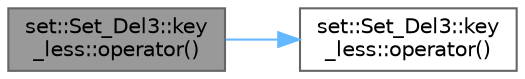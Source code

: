 digraph "set::Set_Del3::key_less::operator()"
{
 // LATEX_PDF_SIZE
  bgcolor="transparent";
  edge [fontname=Helvetica,fontsize=10,labelfontname=Helvetica,labelfontsize=10];
  node [fontname=Helvetica,fontsize=10,shape=box,height=0.2,width=0.4];
  rankdir="LR";
  Node1 [id="Node000001",label="set::Set_Del3::key\l_less::operator()",height=0.2,width=0.4,color="gray40", fillcolor="grey60", style="filled", fontcolor="black",tooltip=" "];
  Node1 -> Node2 [id="edge1_Node000001_Node000002",color="steelblue1",style="solid",tooltip=" "];
  Node2 [id="Node000002",label="set::Set_Del3::key\l_less::operator()",height=0.2,width=0.4,color="grey40", fillcolor="white", style="filled",URL="$structset_1_1_set___del3_1_1key__less.html#a2c02c65d437e1df6c37c131922833188",tooltip=" "];
}
